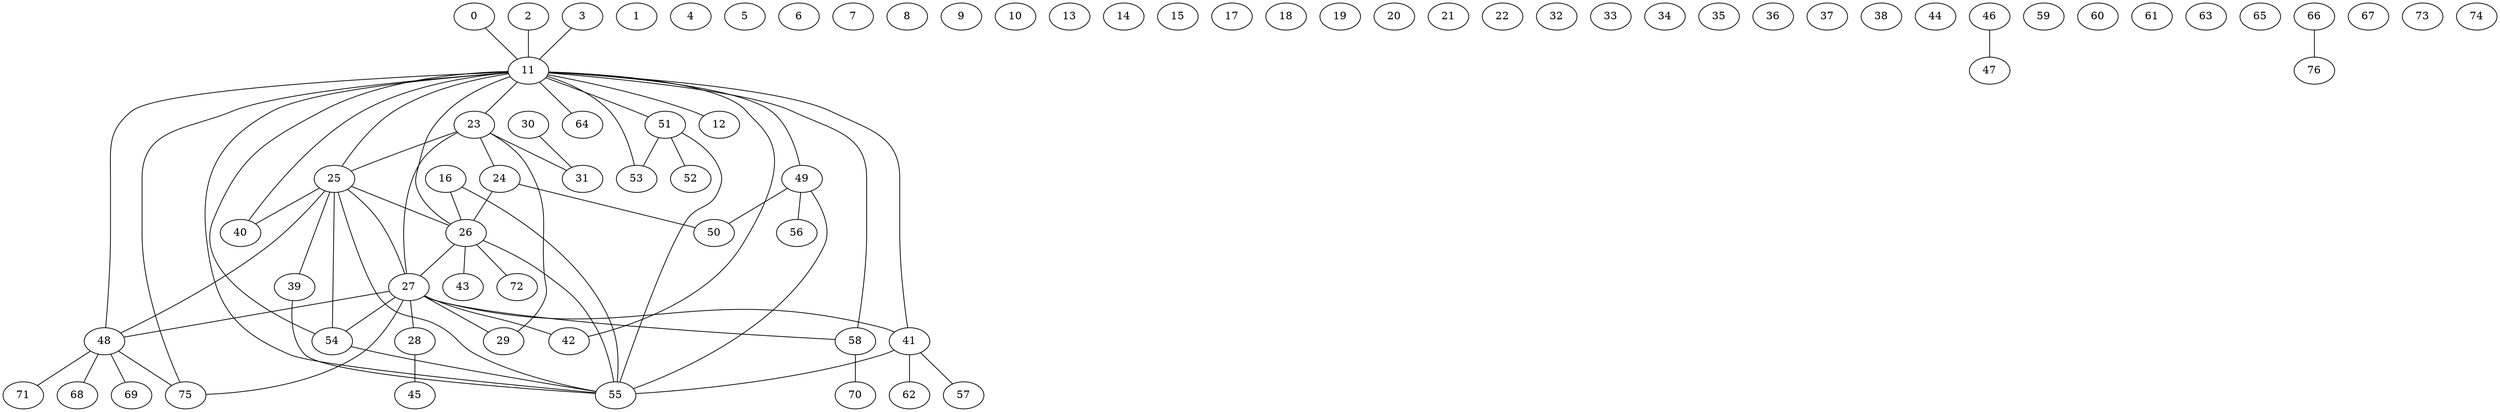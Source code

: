 graph {
	0 -- 11
	1
	2 -- 11
	3 -- 11
	4
	5
	6
	7
	8
	9
	10
	11 -- 12
	11 -- 23
	11 -- 25
	11 -- 26
	11 -- 40
	11 -- 41
	11 -- 42
	11 -- 48
	11 -- 49
	11 -- 51
	11 -- 53
	11 -- 54
	11 -- 55
	11 -- 58
	11 -- 64
	11 -- 75
	13
	14
	15
	16 -- 26
	16 -- 55
	17
	18
	19
	20
	21
	22
	23 -- 24
	23 -- 25
	23 -- 27
	23 -- 29
	23 -- 31
	24 -- 26
	24 -- 50
	25 -- 26
	25 -- 27
	25 -- 39
	25 -- 40
	25 -- 48
	25 -- 54
	25 -- 55
	26 -- 27
	26 -- 43
	26 -- 55
	26 -- 72
	27 -- 28
	27 -- 29
	27 -- 41
	27 -- 42
	27 -- 48
	27 -- 54
	27 -- 58
	27 -- 75
	28 -- 45
	30 -- 31
	32
	33
	34
	35
	36
	37
	38
	39 -- 55
	41 -- 55
	41 -- 57
	41 -- 62
	44
	46 -- 47
	48 -- 68
	48 -- 69
	48 -- 71
	48 -- 75
	49 -- 50
	49 -- 55
	49 -- 56
	51 -- 52
	51 -- 53
	51 -- 55
	54 -- 55
	58 -- 70
	59
	60
	61
	63
	65
	66 -- 76
	67
	73
	74
}
